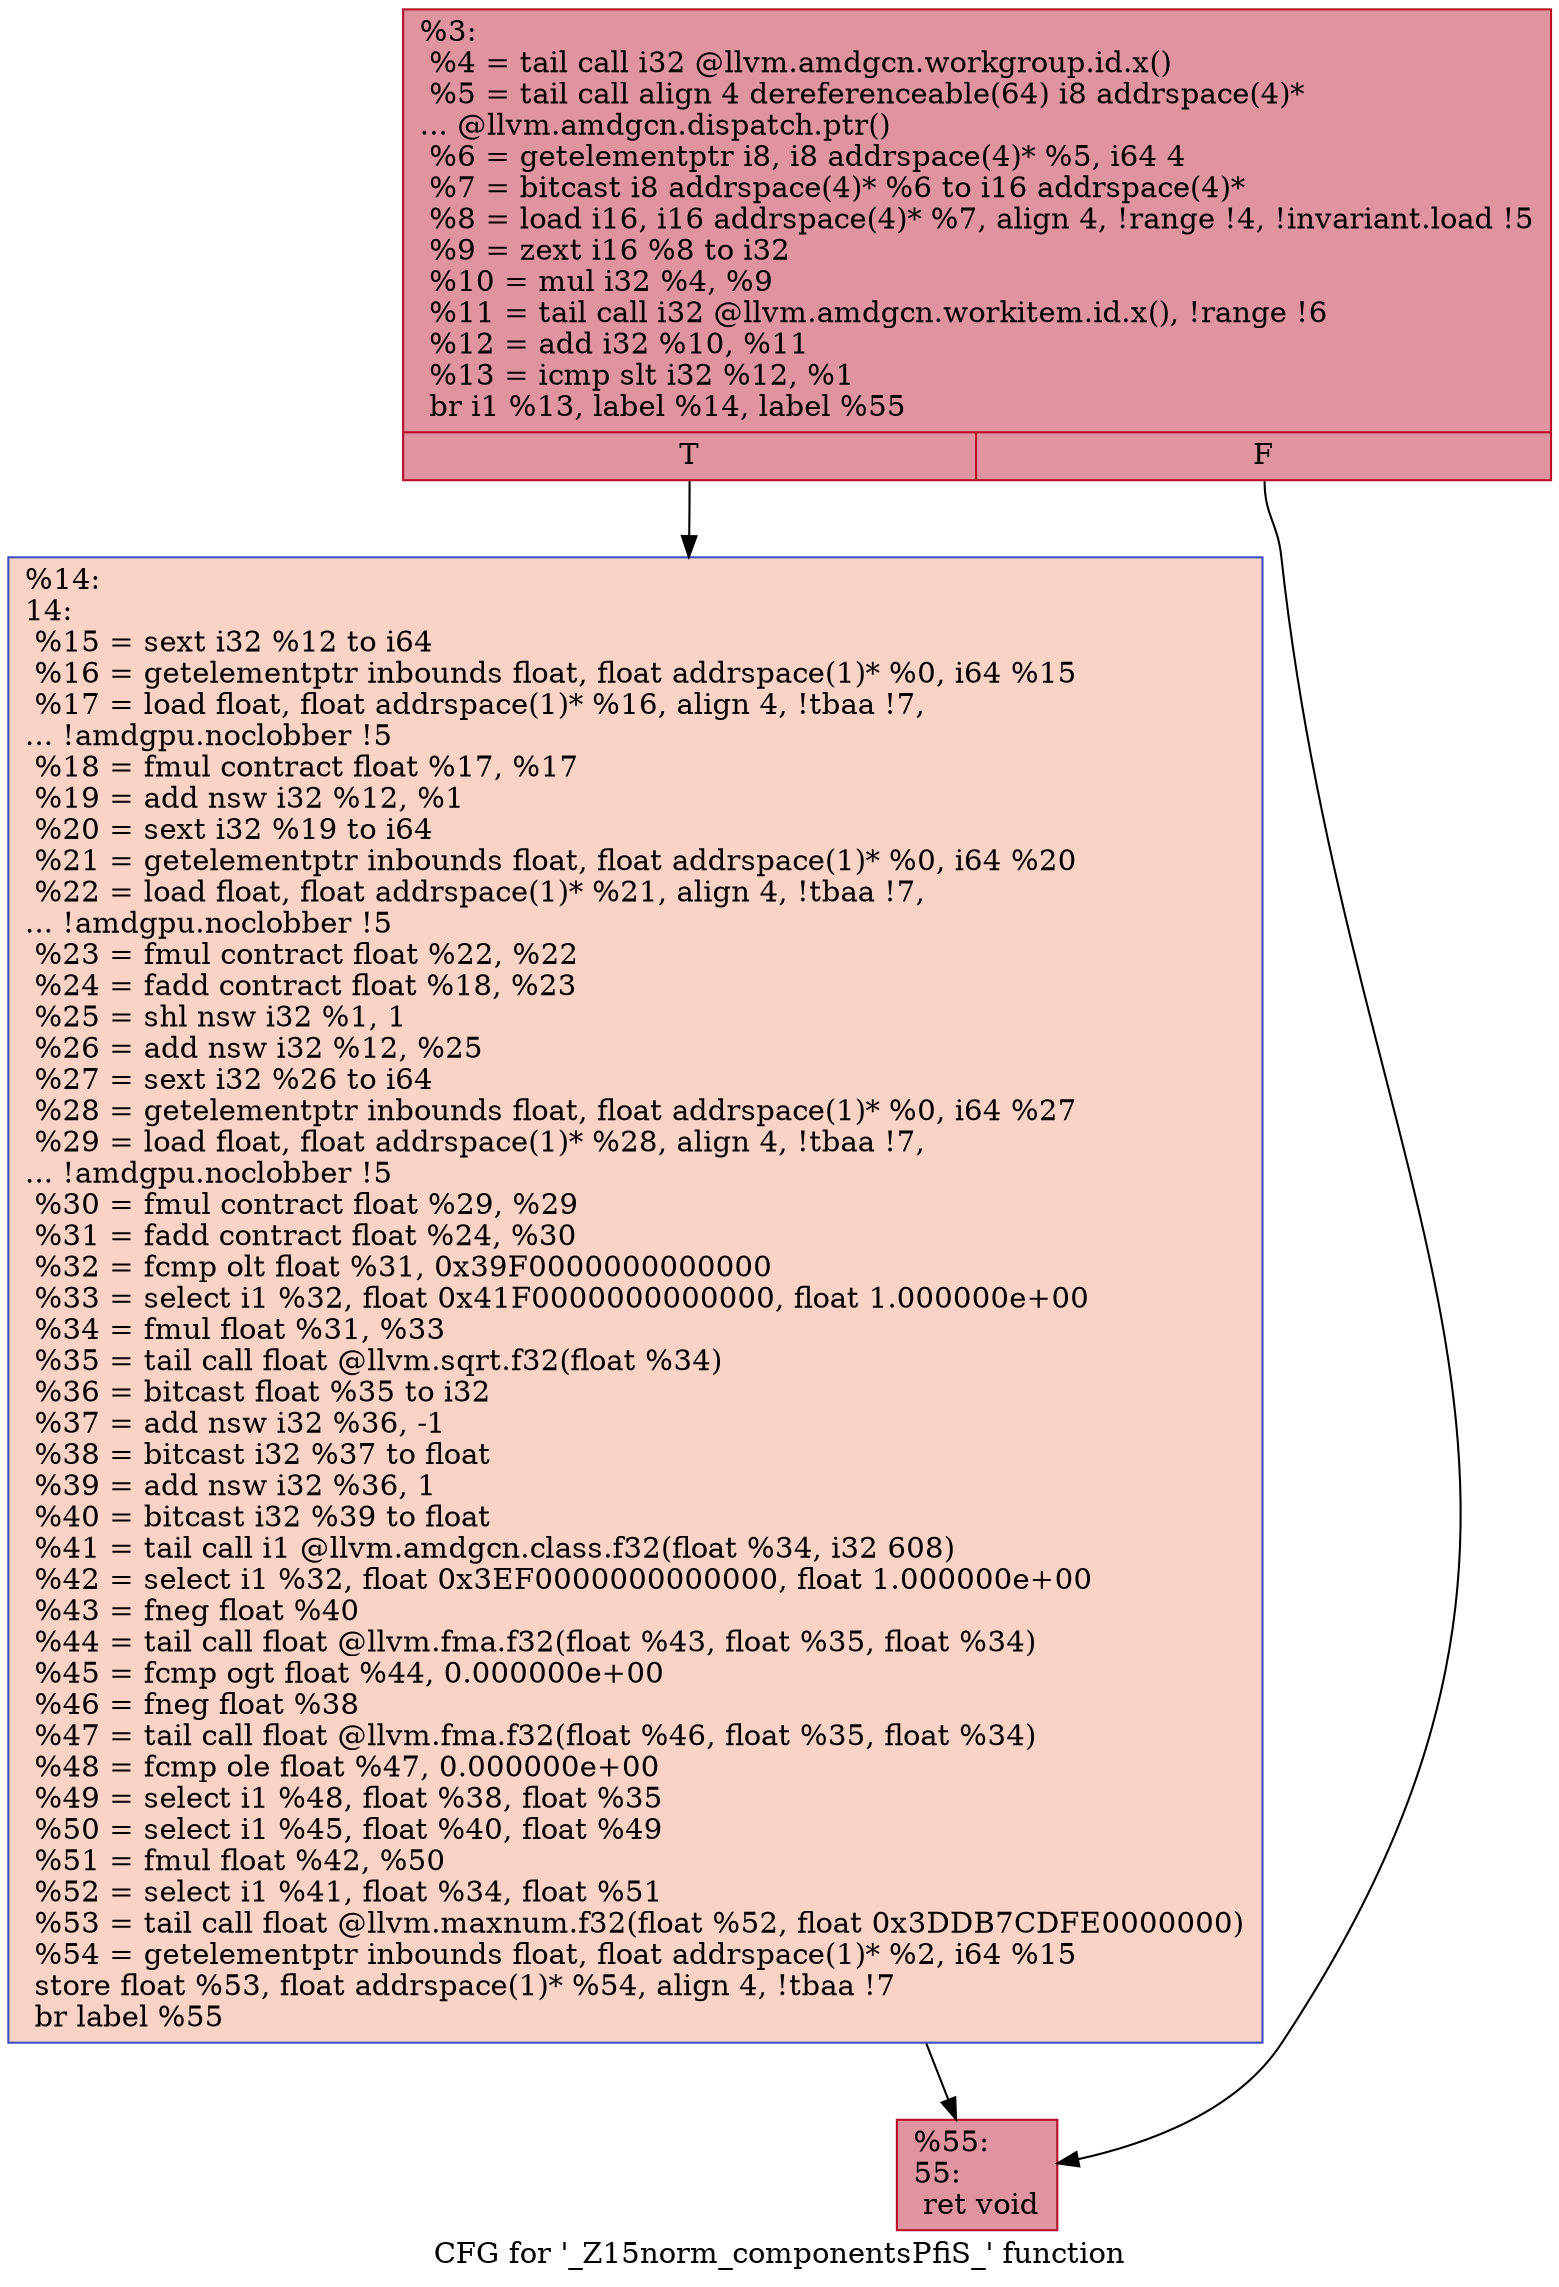 digraph "CFG for '_Z15norm_componentsPfiS_' function" {
	label="CFG for '_Z15norm_componentsPfiS_' function";

	Node0x476f8e0 [shape=record,color="#b70d28ff", style=filled, fillcolor="#b70d2870",label="{%3:\l  %4 = tail call i32 @llvm.amdgcn.workgroup.id.x()\l  %5 = tail call align 4 dereferenceable(64) i8 addrspace(4)*\l... @llvm.amdgcn.dispatch.ptr()\l  %6 = getelementptr i8, i8 addrspace(4)* %5, i64 4\l  %7 = bitcast i8 addrspace(4)* %6 to i16 addrspace(4)*\l  %8 = load i16, i16 addrspace(4)* %7, align 4, !range !4, !invariant.load !5\l  %9 = zext i16 %8 to i32\l  %10 = mul i32 %4, %9\l  %11 = tail call i32 @llvm.amdgcn.workitem.id.x(), !range !6\l  %12 = add i32 %10, %11\l  %13 = icmp slt i32 %12, %1\l  br i1 %13, label %14, label %55\l|{<s0>T|<s1>F}}"];
	Node0x476f8e0:s0 -> Node0x47717e0;
	Node0x476f8e0:s1 -> Node0x4771870;
	Node0x47717e0 [shape=record,color="#3d50c3ff", style=filled, fillcolor="#f59c7d70",label="{%14:\l14:                                               \l  %15 = sext i32 %12 to i64\l  %16 = getelementptr inbounds float, float addrspace(1)* %0, i64 %15\l  %17 = load float, float addrspace(1)* %16, align 4, !tbaa !7,\l... !amdgpu.noclobber !5\l  %18 = fmul contract float %17, %17\l  %19 = add nsw i32 %12, %1\l  %20 = sext i32 %19 to i64\l  %21 = getelementptr inbounds float, float addrspace(1)* %0, i64 %20\l  %22 = load float, float addrspace(1)* %21, align 4, !tbaa !7,\l... !amdgpu.noclobber !5\l  %23 = fmul contract float %22, %22\l  %24 = fadd contract float %18, %23\l  %25 = shl nsw i32 %1, 1\l  %26 = add nsw i32 %12, %25\l  %27 = sext i32 %26 to i64\l  %28 = getelementptr inbounds float, float addrspace(1)* %0, i64 %27\l  %29 = load float, float addrspace(1)* %28, align 4, !tbaa !7,\l... !amdgpu.noclobber !5\l  %30 = fmul contract float %29, %29\l  %31 = fadd contract float %24, %30\l  %32 = fcmp olt float %31, 0x39F0000000000000\l  %33 = select i1 %32, float 0x41F0000000000000, float 1.000000e+00\l  %34 = fmul float %31, %33\l  %35 = tail call float @llvm.sqrt.f32(float %34)\l  %36 = bitcast float %35 to i32\l  %37 = add nsw i32 %36, -1\l  %38 = bitcast i32 %37 to float\l  %39 = add nsw i32 %36, 1\l  %40 = bitcast i32 %39 to float\l  %41 = tail call i1 @llvm.amdgcn.class.f32(float %34, i32 608)\l  %42 = select i1 %32, float 0x3EF0000000000000, float 1.000000e+00\l  %43 = fneg float %40\l  %44 = tail call float @llvm.fma.f32(float %43, float %35, float %34)\l  %45 = fcmp ogt float %44, 0.000000e+00\l  %46 = fneg float %38\l  %47 = tail call float @llvm.fma.f32(float %46, float %35, float %34)\l  %48 = fcmp ole float %47, 0.000000e+00\l  %49 = select i1 %48, float %38, float %35\l  %50 = select i1 %45, float %40, float %49\l  %51 = fmul float %42, %50\l  %52 = select i1 %41, float %34, float %51\l  %53 = tail call float @llvm.maxnum.f32(float %52, float 0x3DDB7CDFE0000000)\l  %54 = getelementptr inbounds float, float addrspace(1)* %2, i64 %15\l  store float %53, float addrspace(1)* %54, align 4, !tbaa !7\l  br label %55\l}"];
	Node0x47717e0 -> Node0x4771870;
	Node0x4771870 [shape=record,color="#b70d28ff", style=filled, fillcolor="#b70d2870",label="{%55:\l55:                                               \l  ret void\l}"];
}
